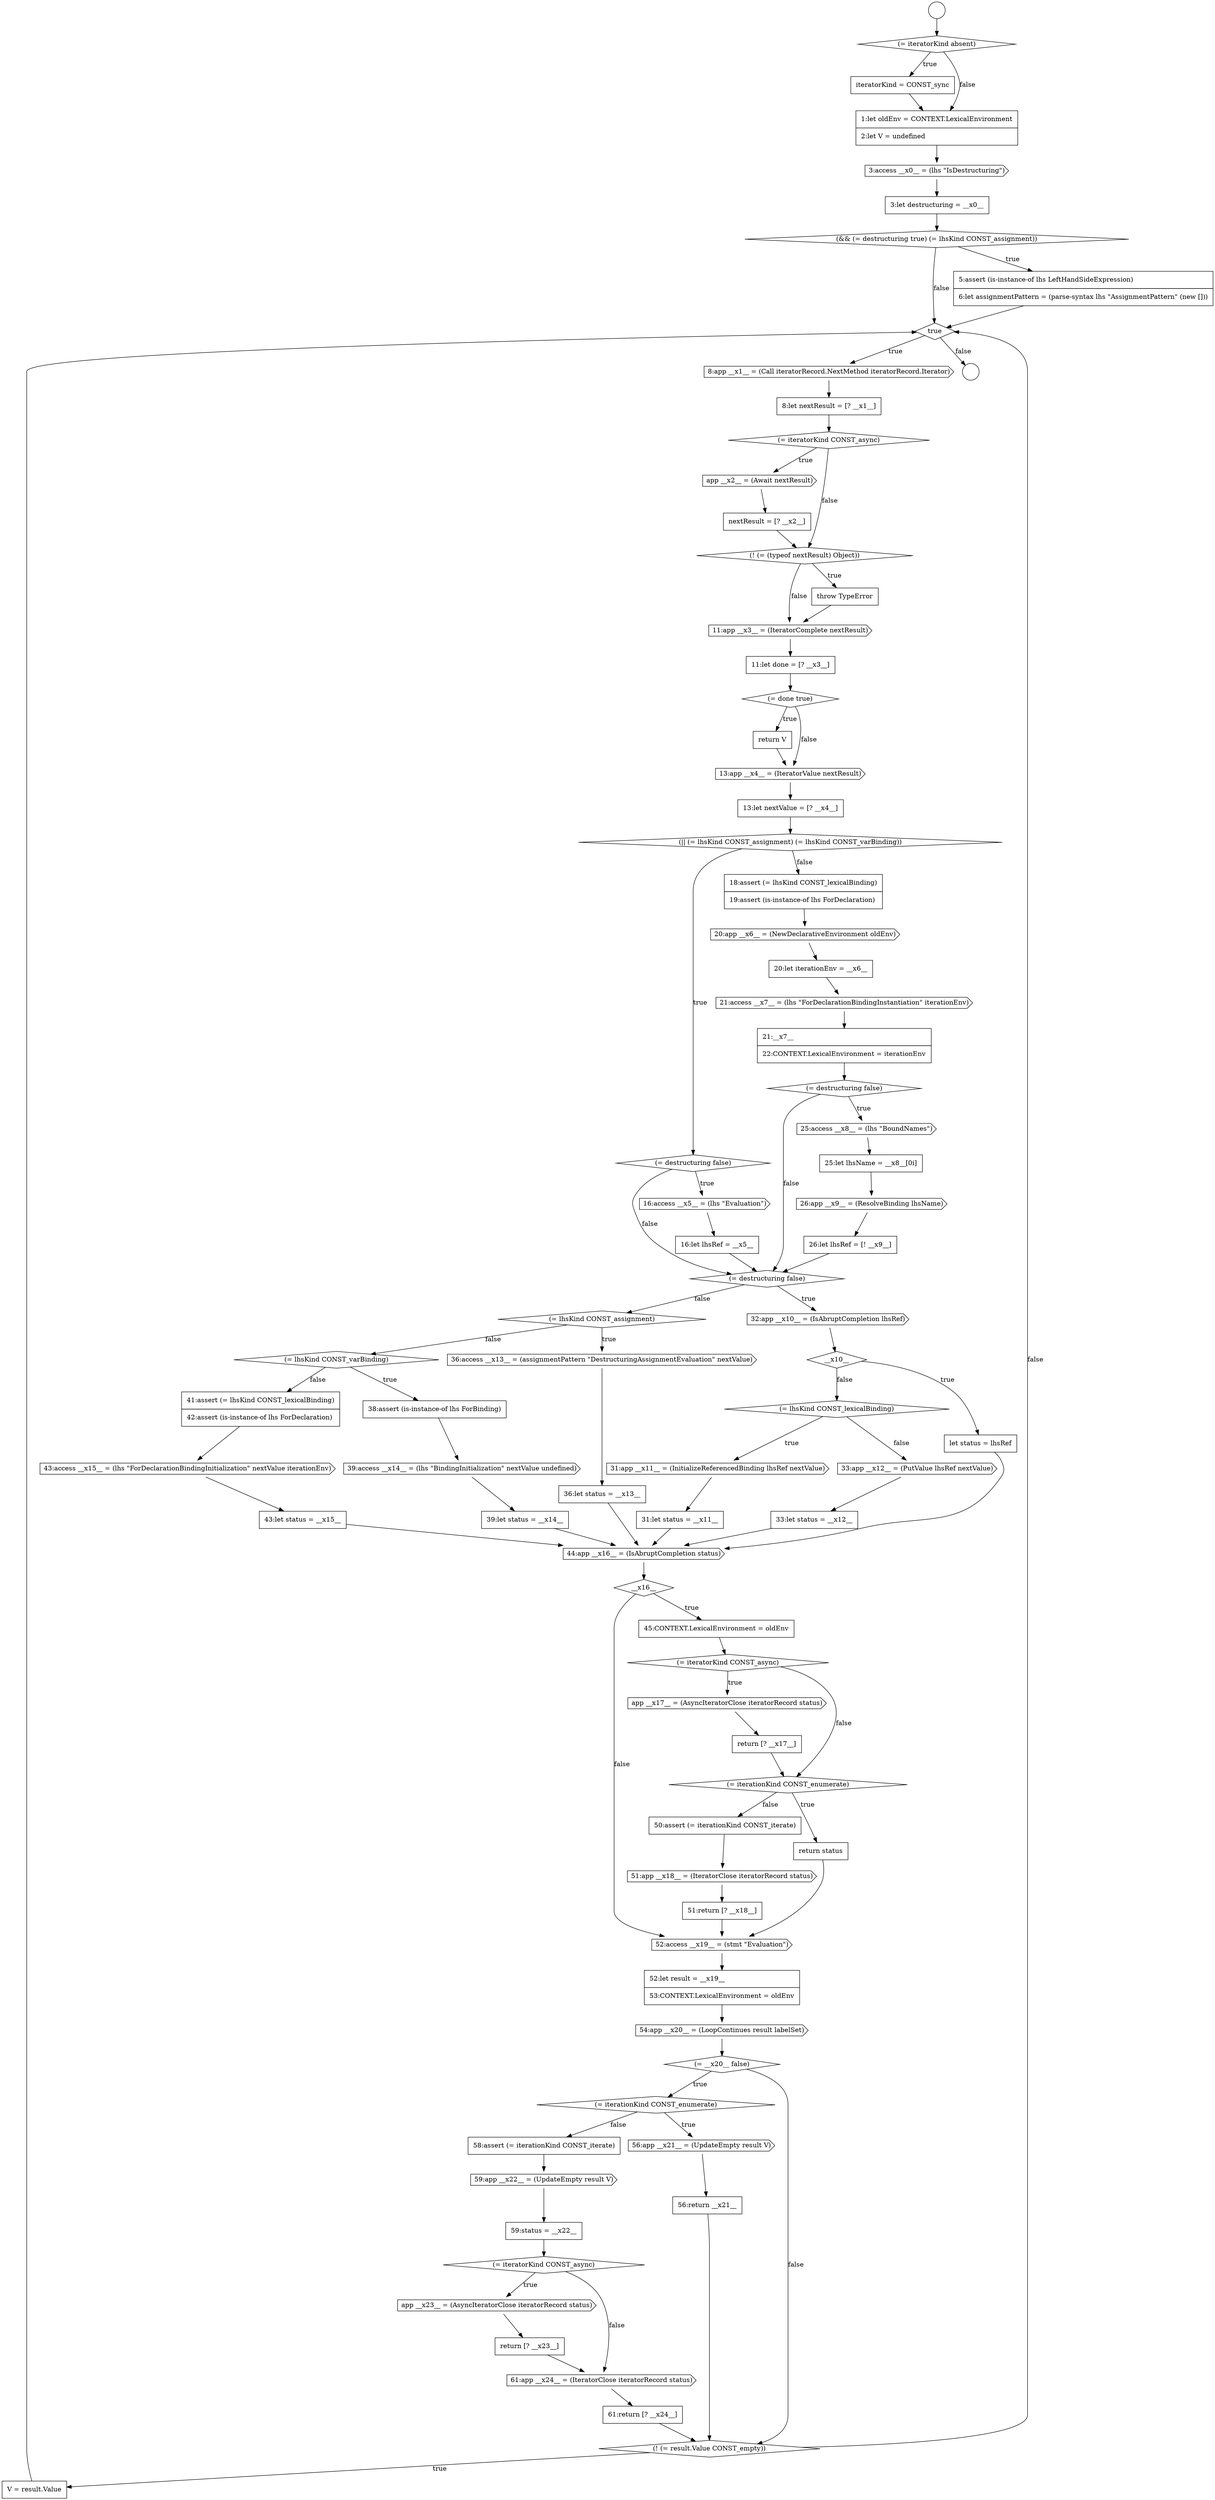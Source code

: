 digraph {
  node5 [shape=cds, label=<<font color="black">3:access __x0__ = (lhs &quot;IsDestructuring&quot;)</font>> color="black" fillcolor="white" style=filled]
  node65 [shape=cds, label=<<font color="black">51:app __x18__ = (IteratorClose iteratorRecord status)</font>> color="black" fillcolor="white" style=filled]
  node77 [shape=diamond, label=<<font color="black">(= iteratorKind CONST_async)</font>> color="black" fillcolor="white" style=filled]
  node66 [shape=none, margin=0, label=<<font color="black">
    <table border="0" cellborder="1" cellspacing="0" cellpadding="10">
      <tr><td align="left">51:return [? __x18__]</td></tr>
    </table>
  </font>> color="black" fillcolor="white" style=filled]
  node83 [shape=none, margin=0, label=<<font color="black">
    <table border="0" cellborder="1" cellspacing="0" cellpadding="10">
      <tr><td align="left">V = result.Value</td></tr>
    </table>
  </font>> color="black" fillcolor="white" style=filled]
  node69 [shape=cds, label=<<font color="black">54:app __x20__ = (LoopContinues result labelSet)</font>> color="black" fillcolor="white" style=filled]
  node0 [shape=circle label=" " color="black" fillcolor="white" style=filled]
  node10 [shape=cds, label=<<font color="black">8:app __x1__ = (Call iteratorRecord.NextMethod iteratorRecord.Iterator)</font>> color="black" fillcolor="white" style=filled]
  node56 [shape=cds, label=<<font color="black">44:app __x16__ = (IsAbruptCompletion status)</font>> color="black" fillcolor="white" style=filled]
  node42 [shape=cds, label=<<font color="black">31:app __x11__ = (InitializeReferencedBinding lhsRef nextValue)</font>> color="black" fillcolor="white" style=filled]
  node24 [shape=diamond, label=<<font color="black">(= destructuring false)</font>> color="black" fillcolor="white" style=filled]
  node37 [shape=diamond, label=<<font color="black">(= destructuring false)</font>> color="black" fillcolor="white" style=filled]
  node25 [shape=cds, label=<<font color="black">16:access __x5__ = (lhs &quot;Evaluation&quot;)</font>> color="black" fillcolor="white" style=filled]
  node52 [shape=none, margin=0, label=<<font color="black">
    <table border="0" cellborder="1" cellspacing="0" cellpadding="10">
      <tr><td align="left">39:let status = __x14__</td></tr>
    </table>
  </font>> color="black" fillcolor="white" style=filled]
  node14 [shape=none, margin=0, label=<<font color="black">
    <table border="0" cellborder="1" cellspacing="0" cellpadding="10">
      <tr><td align="left">nextResult = [? __x2__]</td></tr>
    </table>
  </font>> color="black" fillcolor="white" style=filled]
  node20 [shape=none, margin=0, label=<<font color="black">
    <table border="0" cellborder="1" cellspacing="0" cellpadding="10">
      <tr><td align="left">return V</td></tr>
    </table>
  </font>> color="black" fillcolor="white" style=filled]
  node46 [shape=diamond, label=<<font color="black">(= lhsKind CONST_assignment)</font>> color="black" fillcolor="white" style=filled]
  node57 [shape=diamond, label=<<font color="black">__x16__</font>> color="black" fillcolor="white" style=filled]
  node78 [shape=cds, label=<<font color="black">app __x23__ = (AsyncIteratorClose iteratorRecord status)</font>> color="black" fillcolor="white" style=filled]
  node29 [shape=none, margin=0, label=<<font color="black">
    <table border="0" cellborder="1" cellspacing="0" cellpadding="10">
      <tr><td align="left">20:let iterationEnv = __x6__</td></tr>
    </table>
  </font>> color="black" fillcolor="white" style=filled]
  node61 [shape=none, margin=0, label=<<font color="black">
    <table border="0" cellborder="1" cellspacing="0" cellpadding="10">
      <tr><td align="left">return [? __x17__]</td></tr>
    </table>
  </font>> color="black" fillcolor="white" style=filled]
  node1 [shape=circle label=" " color="black" fillcolor="white" style=filled]
  node74 [shape=none, margin=0, label=<<font color="black">
    <table border="0" cellborder="1" cellspacing="0" cellpadding="10">
      <tr><td align="left">58:assert (= iterationKind CONST_iterate)</td></tr>
    </table>
  </font>> color="black" fillcolor="white" style=filled]
  node6 [shape=none, margin=0, label=<<font color="black">
    <table border="0" cellborder="1" cellspacing="0" cellpadding="10">
      <tr><td align="left">3:let destructuring = __x0__</td></tr>
    </table>
  </font>> color="black" fillcolor="white" style=filled]
  node60 [shape=cds, label=<<font color="black">app __x17__ = (AsyncIteratorClose iteratorRecord status)</font>> color="black" fillcolor="white" style=filled]
  node70 [shape=diamond, label=<<font color="black">(= __x20__ false)</font>> color="black" fillcolor="white" style=filled]
  node21 [shape=cds, label=<<font color="black">13:app __x4__ = (IteratorValue nextResult)</font>> color="black" fillcolor="white" style=filled]
  node33 [shape=cds, label=<<font color="black">25:access __x8__ = (lhs &quot;BoundNames&quot;)</font>> color="black" fillcolor="white" style=filled]
  node28 [shape=cds, label=<<font color="black">20:app __x6__ = (NewDeclarativeEnvironment oldEnv)</font>> color="black" fillcolor="white" style=filled]
  node38 [shape=cds, label=<<font color="black">32:app __x10__ = (IsAbruptCompletion lhsRef)</font>> color="black" fillcolor="white" style=filled]
  node9 [shape=diamond, label=<<font color="black">true</font>> color="black" fillcolor="white" style=filled]
  node53 [shape=none, margin=0, label=<<font color="black">
    <table border="0" cellborder="1" cellspacing="0" cellpadding="10">
      <tr><td align="left">41:assert (= lhsKind CONST_lexicalBinding)</td></tr>
      <tr><td align="left">42:assert (is-instance-of lhs ForDeclaration)</td></tr>
    </table>
  </font>> color="black" fillcolor="white" style=filled]
  node13 [shape=cds, label=<<font color="black">app __x2__ = (Await nextResult)</font>> color="black" fillcolor="white" style=filled]
  node41 [shape=diamond, label=<<font color="black">(= lhsKind CONST_lexicalBinding)</font>> color="black" fillcolor="white" style=filled]
  node73 [shape=none, margin=0, label=<<font color="black">
    <table border="0" cellborder="1" cellspacing="0" cellpadding="10">
      <tr><td align="left">56:return __x21__</td></tr>
    </table>
  </font>> color="black" fillcolor="white" style=filled]
  node2 [shape=diamond, label=<<font color="black">(= iteratorKind absent)</font>> color="black" fillcolor="white" style=filled]
  node45 [shape=none, margin=0, label=<<font color="black">
    <table border="0" cellborder="1" cellspacing="0" cellpadding="10">
      <tr><td align="left">33:let status = __x12__</td></tr>
    </table>
  </font>> color="black" fillcolor="white" style=filled]
  node64 [shape=none, margin=0, label=<<font color="black">
    <table border="0" cellborder="1" cellspacing="0" cellpadding="10">
      <tr><td align="left">50:assert (= iterationKind CONST_iterate)</td></tr>
    </table>
  </font>> color="black" fillcolor="white" style=filled]
  node17 [shape=cds, label=<<font color="black">11:app __x3__ = (IteratorComplete nextResult)</font>> color="black" fillcolor="white" style=filled]
  node32 [shape=diamond, label=<<font color="black">(= destructuring false)</font>> color="black" fillcolor="white" style=filled]
  node34 [shape=none, margin=0, label=<<font color="black">
    <table border="0" cellborder="1" cellspacing="0" cellpadding="10">
      <tr><td align="left">25:let lhsName = __x8__[0i]</td></tr>
    </table>
  </font>> color="black" fillcolor="white" style=filled]
  node22 [shape=none, margin=0, label=<<font color="black">
    <table border="0" cellborder="1" cellspacing="0" cellpadding="10">
      <tr><td align="left">13:let nextValue = [? __x4__]</td></tr>
    </table>
  </font>> color="black" fillcolor="white" style=filled]
  node44 [shape=cds, label=<<font color="black">33:app __x12__ = (PutValue lhsRef nextValue)</font>> color="black" fillcolor="white" style=filled]
  node59 [shape=diamond, label=<<font color="black">(= iteratorKind CONST_async)</font>> color="black" fillcolor="white" style=filled]
  node27 [shape=none, margin=0, label=<<font color="black">
    <table border="0" cellborder="1" cellspacing="0" cellpadding="10">
      <tr><td align="left">18:assert (= lhsKind CONST_lexicalBinding)</td></tr>
      <tr><td align="left">19:assert (is-instance-of lhs ForDeclaration)</td></tr>
    </table>
  </font>> color="black" fillcolor="white" style=filled]
  node71 [shape=diamond, label=<<font color="black">(= iterationKind CONST_enumerate)</font>> color="black" fillcolor="white" style=filled]
  node12 [shape=diamond, label=<<font color="black">(= iteratorKind CONST_async)</font>> color="black" fillcolor="white" style=filled]
  node54 [shape=cds, label=<<font color="black">43:access __x15__ = (lhs &quot;ForDeclarationBindingInitialization&quot; nextValue iterationEnv)</font>> color="black" fillcolor="white" style=filled]
  node49 [shape=diamond, label=<<font color="black">(= lhsKind CONST_varBinding)</font>> color="black" fillcolor="white" style=filled]
  node81 [shape=none, margin=0, label=<<font color="black">
    <table border="0" cellborder="1" cellspacing="0" cellpadding="10">
      <tr><td align="left">61:return [? __x24__]</td></tr>
    </table>
  </font>> color="black" fillcolor="white" style=filled]
  node76 [shape=none, margin=0, label=<<font color="black">
    <table border="0" cellborder="1" cellspacing="0" cellpadding="10">
      <tr><td align="left">59:status = __x22__</td></tr>
    </table>
  </font>> color="black" fillcolor="white" style=filled]
  node7 [shape=diamond, label=<<font color="black">(&amp;&amp; (= destructuring true) (= lhsKind CONST_assignment))</font>> color="black" fillcolor="white" style=filled]
  node39 [shape=diamond, label=<<font color="black">__x10__</font>> color="black" fillcolor="white" style=filled]
  node3 [shape=none, margin=0, label=<<font color="black">
    <table border="0" cellborder="1" cellspacing="0" cellpadding="10">
      <tr><td align="left">iteratorKind = CONST_sync</td></tr>
    </table>
  </font>> color="black" fillcolor="white" style=filled]
  node80 [shape=cds, label=<<font color="black">61:app __x24__ = (IteratorClose iteratorRecord status)</font>> color="black" fillcolor="white" style=filled]
  node35 [shape=cds, label=<<font color="black">26:app __x9__ = (ResolveBinding lhsName)</font>> color="black" fillcolor="white" style=filled]
  node48 [shape=none, margin=0, label=<<font color="black">
    <table border="0" cellborder="1" cellspacing="0" cellpadding="10">
      <tr><td align="left">36:let status = __x13__</td></tr>
    </table>
  </font>> color="black" fillcolor="white" style=filled]
  node63 [shape=none, margin=0, label=<<font color="black">
    <table border="0" cellborder="1" cellspacing="0" cellpadding="10">
      <tr><td align="left">return status</td></tr>
    </table>
  </font>> color="black" fillcolor="white" style=filled]
  node18 [shape=none, margin=0, label=<<font color="black">
    <table border="0" cellborder="1" cellspacing="0" cellpadding="10">
      <tr><td align="left">11:let done = [? __x3__]</td></tr>
    </table>
  </font>> color="black" fillcolor="white" style=filled]
  node50 [shape=none, margin=0, label=<<font color="black">
    <table border="0" cellborder="1" cellspacing="0" cellpadding="10">
      <tr><td align="left">38:assert (is-instance-of lhs ForBinding)</td></tr>
    </table>
  </font>> color="black" fillcolor="white" style=filled]
  node67 [shape=cds, label=<<font color="black">52:access __x19__ = (stmt &quot;Evaluation&quot;)</font>> color="black" fillcolor="white" style=filled]
  node16 [shape=none, margin=0, label=<<font color="black">
    <table border="0" cellborder="1" cellspacing="0" cellpadding="10">
      <tr><td align="left">throw TypeError</td></tr>
    </table>
  </font>> color="black" fillcolor="white" style=filled]
  node31 [shape=none, margin=0, label=<<font color="black">
    <table border="0" cellborder="1" cellspacing="0" cellpadding="10">
      <tr><td align="left">21:__x7__</td></tr>
      <tr><td align="left">22:CONTEXT.LexicalEnvironment = iterationEnv</td></tr>
    </table>
  </font>> color="black" fillcolor="white" style=filled]
  node11 [shape=none, margin=0, label=<<font color="black">
    <table border="0" cellborder="1" cellspacing="0" cellpadding="10">
      <tr><td align="left">8:let nextResult = [? __x1__]</td></tr>
    </table>
  </font>> color="black" fillcolor="white" style=filled]
  node72 [shape=cds, label=<<font color="black">56:app __x21__ = (UpdateEmpty result V)</font>> color="black" fillcolor="white" style=filled]
  node43 [shape=none, margin=0, label=<<font color="black">
    <table border="0" cellborder="1" cellspacing="0" cellpadding="10">
      <tr><td align="left">31:let status = __x11__</td></tr>
    </table>
  </font>> color="black" fillcolor="white" style=filled]
  node40 [shape=none, margin=0, label=<<font color="black">
    <table border="0" cellborder="1" cellspacing="0" cellpadding="10">
      <tr><td align="left">let status = lhsRef</td></tr>
    </table>
  </font>> color="black" fillcolor="white" style=filled]
  node26 [shape=none, margin=0, label=<<font color="black">
    <table border="0" cellborder="1" cellspacing="0" cellpadding="10">
      <tr><td align="left">16:let lhsRef = __x5__</td></tr>
    </table>
  </font>> color="black" fillcolor="white" style=filled]
  node55 [shape=none, margin=0, label=<<font color="black">
    <table border="0" cellborder="1" cellspacing="0" cellpadding="10">
      <tr><td align="left">43:let status = __x15__</td></tr>
    </table>
  </font>> color="black" fillcolor="white" style=filled]
  node23 [shape=diamond, label=<<font color="black">(|| (= lhsKind CONST_assignment) (= lhsKind CONST_varBinding))</font>> color="black" fillcolor="white" style=filled]
  node8 [shape=none, margin=0, label=<<font color="black">
    <table border="0" cellborder="1" cellspacing="0" cellpadding="10">
      <tr><td align="left">5:assert (is-instance-of lhs LeftHandSideExpression)</td></tr>
      <tr><td align="left">6:let assignmentPattern = (parse-syntax lhs &quot;AssignmentPattern&quot; (new []))</td></tr>
    </table>
  </font>> color="black" fillcolor="white" style=filled]
  node75 [shape=cds, label=<<font color="black">59:app __x22__ = (UpdateEmpty result V)</font>> color="black" fillcolor="white" style=filled]
  node58 [shape=none, margin=0, label=<<font color="black">
    <table border="0" cellborder="1" cellspacing="0" cellpadding="10">
      <tr><td align="left">45:CONTEXT.LexicalEnvironment = oldEnv</td></tr>
    </table>
  </font>> color="black" fillcolor="white" style=filled]
  node82 [shape=diamond, label=<<font color="black">(! (= result.Value CONST_empty))</font>> color="black" fillcolor="white" style=filled]
  node36 [shape=none, margin=0, label=<<font color="black">
    <table border="0" cellborder="1" cellspacing="0" cellpadding="10">
      <tr><td align="left">26:let lhsRef = [! __x9__]</td></tr>
    </table>
  </font>> color="black" fillcolor="white" style=filled]
  node30 [shape=cds, label=<<font color="black">21:access __x7__ = (lhs &quot;ForDeclarationBindingInstantiation&quot; iterationEnv)</font>> color="black" fillcolor="white" style=filled]
  node51 [shape=cds, label=<<font color="black">39:access __x14__ = (lhs &quot;BindingInitialization&quot; nextValue undefined)</font>> color="black" fillcolor="white" style=filled]
  node19 [shape=diamond, label=<<font color="black">(= done true)</font>> color="black" fillcolor="white" style=filled]
  node4 [shape=none, margin=0, label=<<font color="black">
    <table border="0" cellborder="1" cellspacing="0" cellpadding="10">
      <tr><td align="left">1:let oldEnv = CONTEXT.LexicalEnvironment</td></tr>
      <tr><td align="left">2:let V = undefined</td></tr>
    </table>
  </font>> color="black" fillcolor="white" style=filled]
  node79 [shape=none, margin=0, label=<<font color="black">
    <table border="0" cellborder="1" cellspacing="0" cellpadding="10">
      <tr><td align="left">return [? __x23__]</td></tr>
    </table>
  </font>> color="black" fillcolor="white" style=filled]
  node47 [shape=cds, label=<<font color="black">36:access __x13__ = (assignmentPattern &quot;DestructuringAssignmentEvaluation&quot; nextValue)</font>> color="black" fillcolor="white" style=filled]
  node15 [shape=diamond, label=<<font color="black">(! (= (typeof nextResult) Object))</font>> color="black" fillcolor="white" style=filled]
  node68 [shape=none, margin=0, label=<<font color="black">
    <table border="0" cellborder="1" cellspacing="0" cellpadding="10">
      <tr><td align="left">52:let result = __x19__</td></tr>
      <tr><td align="left">53:CONTEXT.LexicalEnvironment = oldEnv</td></tr>
    </table>
  </font>> color="black" fillcolor="white" style=filled]
  node62 [shape=diamond, label=<<font color="black">(= iterationKind CONST_enumerate)</font>> color="black" fillcolor="white" style=filled]
  node49 -> node50 [label=<<font color="black">true</font>> color="black"]
  node49 -> node53 [label=<<font color="black">false</font>> color="black"]
  node55 -> node56 [ color="black"]
  node7 -> node8 [label=<<font color="black">true</font>> color="black"]
  node7 -> node9 [label=<<font color="black">false</font>> color="black"]
  node79 -> node80 [ color="black"]
  node65 -> node66 [ color="black"]
  node5 -> node6 [ color="black"]
  node53 -> node54 [ color="black"]
  node3 -> node4 [ color="black"]
  node59 -> node60 [label=<<font color="black">true</font>> color="black"]
  node59 -> node62 [label=<<font color="black">false</font>> color="black"]
  node61 -> node62 [ color="black"]
  node71 -> node72 [label=<<font color="black">true</font>> color="black"]
  node71 -> node74 [label=<<font color="black">false</font>> color="black"]
  node28 -> node29 [ color="black"]
  node64 -> node65 [ color="black"]
  node29 -> node30 [ color="black"]
  node41 -> node42 [label=<<font color="black">true</font>> color="black"]
  node41 -> node44 [label=<<font color="black">false</font>> color="black"]
  node67 -> node68 [ color="black"]
  node54 -> node55 [ color="black"]
  node9 -> node10 [label=<<font color="black">true</font>> color="black"]
  node9 -> node1 [label=<<font color="black">false</font>> color="black"]
  node18 -> node19 [ color="black"]
  node42 -> node43 [ color="black"]
  node34 -> node35 [ color="black"]
  node83 -> node9 [ color="black"]
  node40 -> node56 [ color="black"]
  node66 -> node67 [ color="black"]
  node11 -> node12 [ color="black"]
  node77 -> node78 [label=<<font color="black">true</font>> color="black"]
  node77 -> node80 [label=<<font color="black">false</font>> color="black"]
  node13 -> node14 [ color="black"]
  node35 -> node36 [ color="black"]
  node62 -> node63 [label=<<font color="black">true</font>> color="black"]
  node62 -> node64 [label=<<font color="black">false</font>> color="black"]
  node0 -> node2 [ color="black"]
  node37 -> node38 [label=<<font color="black">true</font>> color="black"]
  node37 -> node46 [label=<<font color="black">false</font>> color="black"]
  node26 -> node37 [ color="black"]
  node19 -> node20 [label=<<font color="black">true</font>> color="black"]
  node19 -> node21 [label=<<font color="black">false</font>> color="black"]
  node75 -> node76 [ color="black"]
  node43 -> node56 [ color="black"]
  node36 -> node37 [ color="black"]
  node2 -> node3 [label=<<font color="black">true</font>> color="black"]
  node2 -> node4 [label=<<font color="black">false</font>> color="black"]
  node22 -> node23 [ color="black"]
  node6 -> node7 [ color="black"]
  node76 -> node77 [ color="black"]
  node15 -> node16 [label=<<font color="black">true</font>> color="black"]
  node15 -> node17 [label=<<font color="black">false</font>> color="black"]
  node12 -> node13 [label=<<font color="black">true</font>> color="black"]
  node12 -> node15 [label=<<font color="black">false</font>> color="black"]
  node44 -> node45 [ color="black"]
  node27 -> node28 [ color="black"]
  node68 -> node69 [ color="black"]
  node45 -> node56 [ color="black"]
  node14 -> node15 [ color="black"]
  node31 -> node32 [ color="black"]
  node73 -> node82 [ color="black"]
  node30 -> node31 [ color="black"]
  node82 -> node83 [label=<<font color="black">true</font>> color="black"]
  node82 -> node9 [label=<<font color="black">false</font>> color="black"]
  node72 -> node73 [ color="black"]
  node78 -> node79 [ color="black"]
  node10 -> node11 [ color="black"]
  node32 -> node33 [label=<<font color="black">true</font>> color="black"]
  node32 -> node37 [label=<<font color="black">false</font>> color="black"]
  node47 -> node48 [ color="black"]
  node50 -> node51 [ color="black"]
  node4 -> node5 [ color="black"]
  node51 -> node52 [ color="black"]
  node25 -> node26 [ color="black"]
  node21 -> node22 [ color="black"]
  node8 -> node9 [ color="black"]
  node48 -> node56 [ color="black"]
  node20 -> node21 [ color="black"]
  node60 -> node61 [ color="black"]
  node56 -> node57 [ color="black"]
  node24 -> node25 [label=<<font color="black">true</font>> color="black"]
  node24 -> node37 [label=<<font color="black">false</font>> color="black"]
  node46 -> node47 [label=<<font color="black">true</font>> color="black"]
  node46 -> node49 [label=<<font color="black">false</font>> color="black"]
  node23 -> node24 [label=<<font color="black">true</font>> color="black"]
  node23 -> node27 [label=<<font color="black">false</font>> color="black"]
  node69 -> node70 [ color="black"]
  node63 -> node67 [ color="black"]
  node16 -> node17 [ color="black"]
  node58 -> node59 [ color="black"]
  node70 -> node71 [label=<<font color="black">true</font>> color="black"]
  node70 -> node82 [label=<<font color="black">false</font>> color="black"]
  node81 -> node82 [ color="black"]
  node38 -> node39 [ color="black"]
  node74 -> node75 [ color="black"]
  node39 -> node40 [label=<<font color="black">true</font>> color="black"]
  node39 -> node41 [label=<<font color="black">false</font>> color="black"]
  node17 -> node18 [ color="black"]
  node52 -> node56 [ color="black"]
  node80 -> node81 [ color="black"]
  node33 -> node34 [ color="black"]
  node57 -> node58 [label=<<font color="black">true</font>> color="black"]
  node57 -> node67 [label=<<font color="black">false</font>> color="black"]
}
